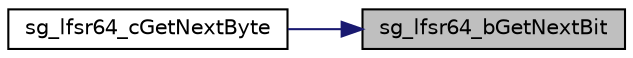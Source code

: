 digraph "sg_lfsr64_bGetNextBit"
{
 // INTERACTIVE_SVG=YES
 // LATEX_PDF_SIZE
  bgcolor="transparent";
  edge [fontname="Helvetica",fontsize="10",labelfontname="Helvetica",labelfontsize="10"];
  node [fontname="Helvetica",fontsize="10",shape=record];
  rankdir="RL";
  Node1 [label="sg_lfsr64_bGetNextBit",height=0.2,width=0.4,color="black", fillcolor="grey75", style="filled", fontcolor="black",tooltip="Get the next bit in the SG64 pseudo random binary sequence."];
  Node1 -> Node2 [dir="back",color="midnightblue",fontsize="10",style="solid",fontname="Helvetica"];
  Node2 [label="sg_lfsr64_cGetNextByte",height=0.2,width=0.4,color="black",URL="$sg_8c.html#ab815d264d5223a39ec5566101586c0ad",tooltip="Get the next byte in the SG64 pseudo random binary sequence."];
}
